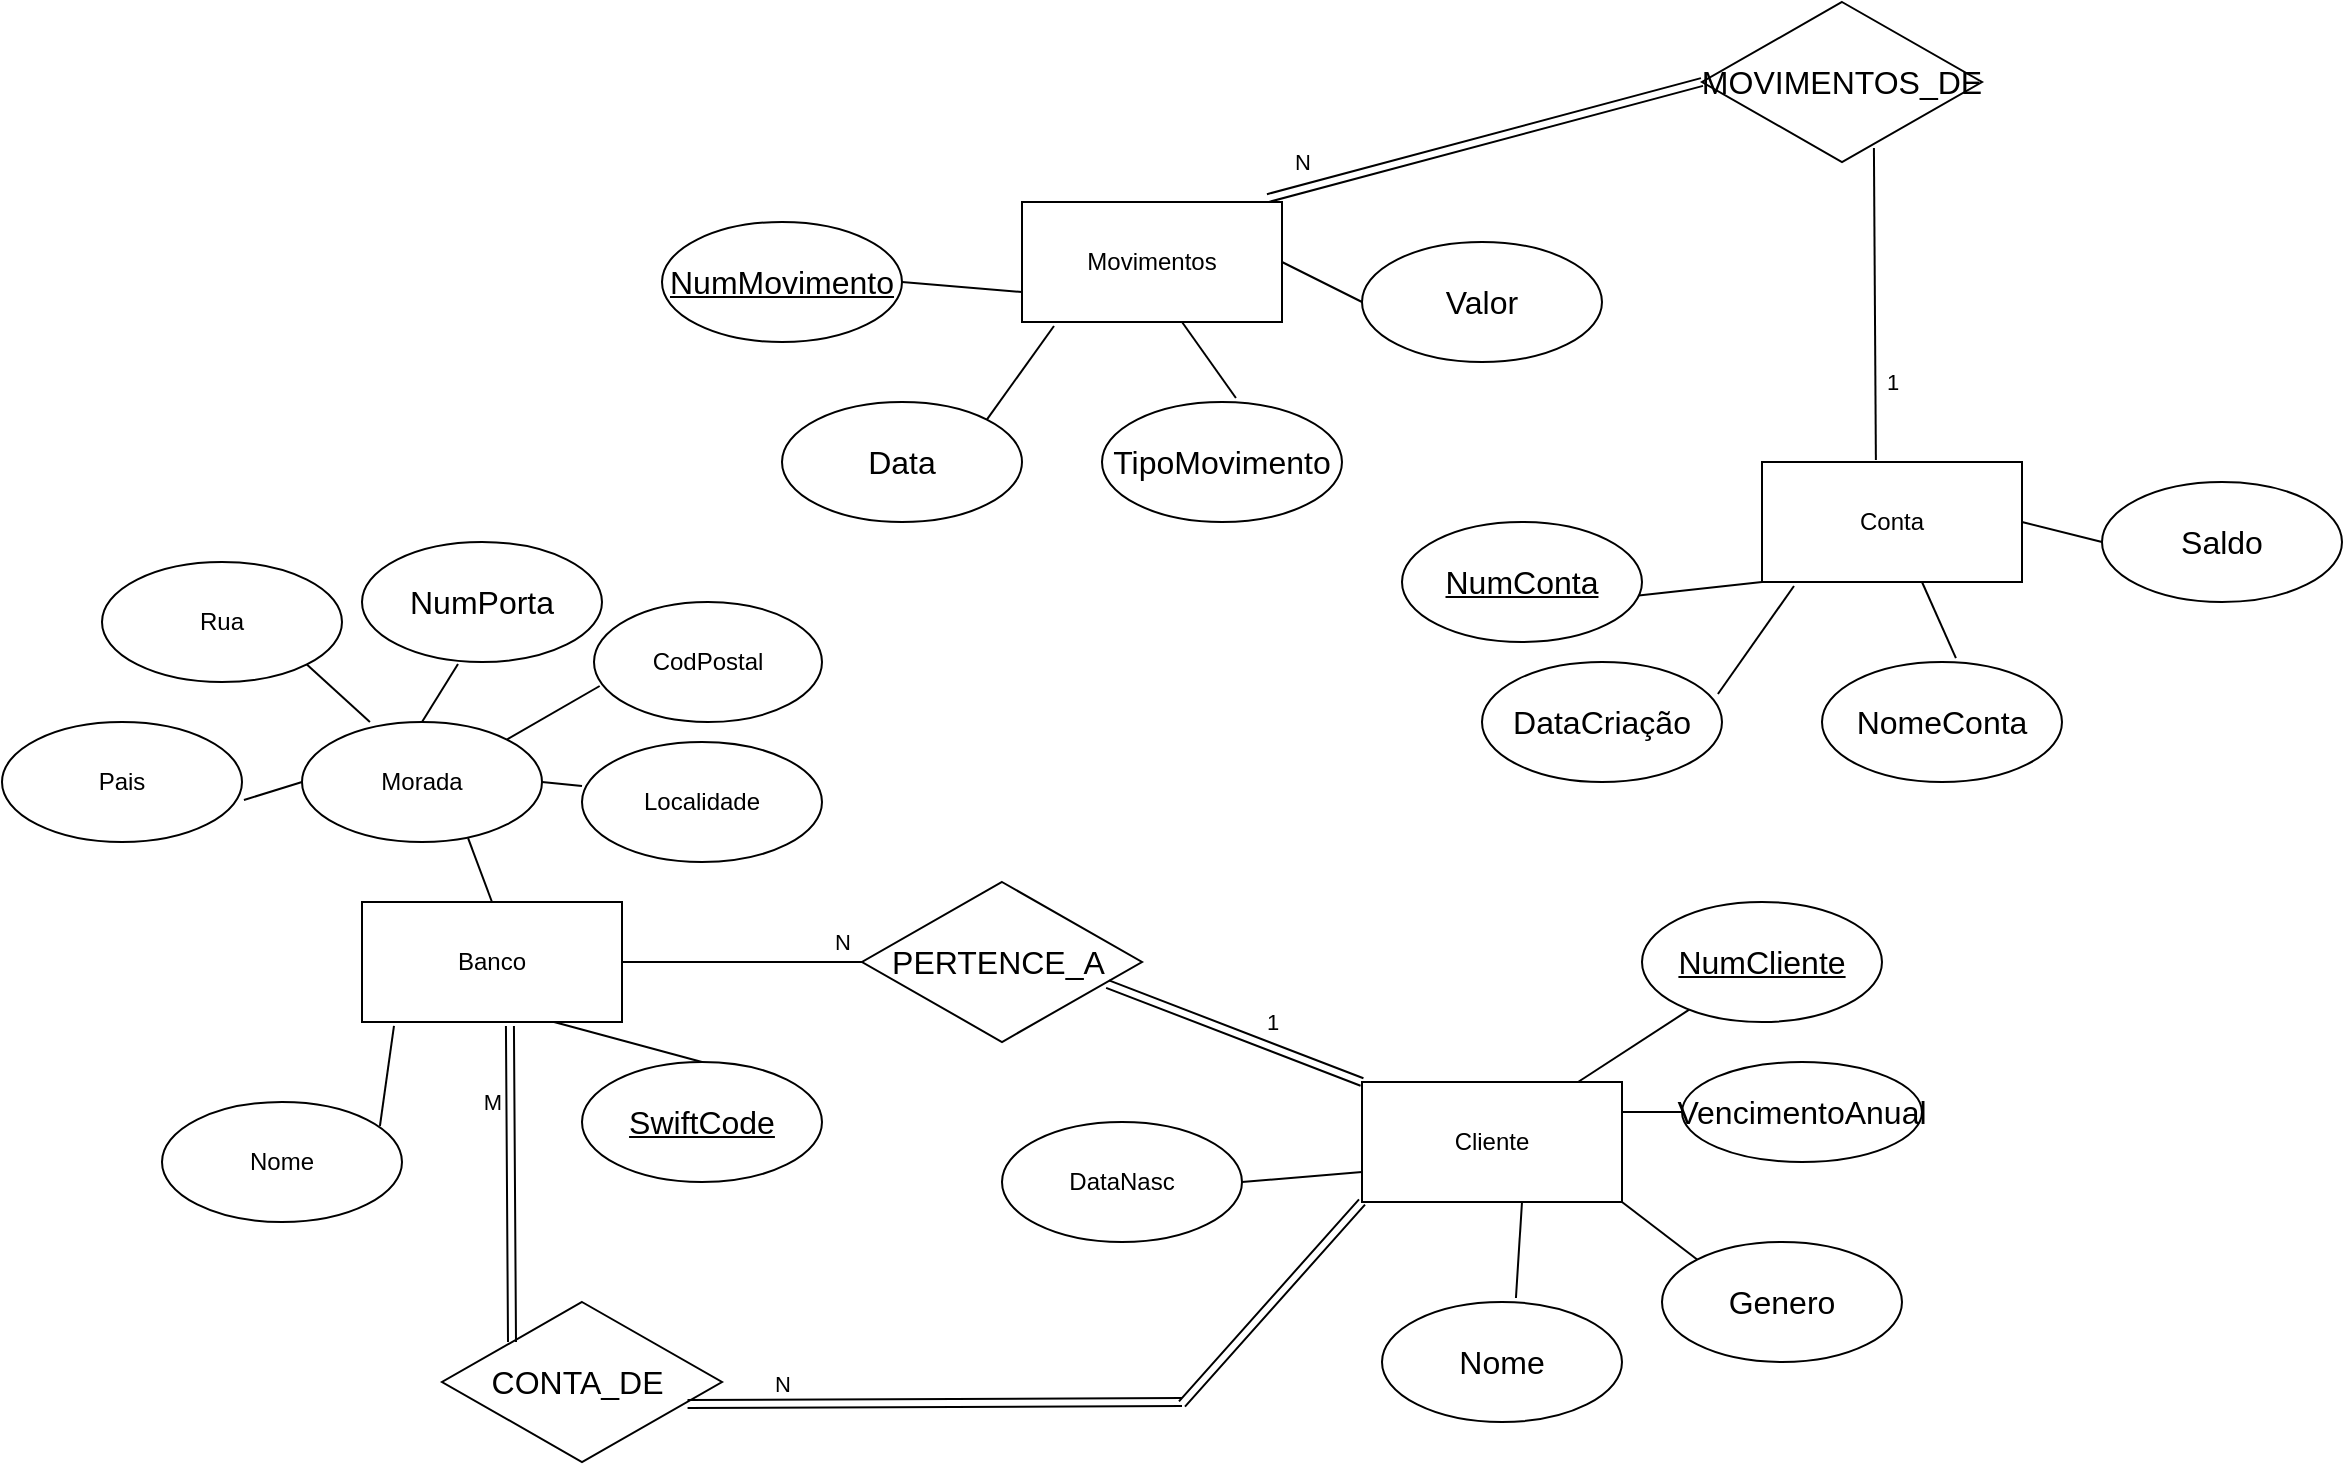 <mxfile version="28.2.4">
  <diagram name="Página-1" id="ty4T6BETJSiOEMqTfMGO">
    <mxGraphModel dx="1426" dy="785" grid="1" gridSize="10" guides="1" tooltips="1" connect="1" arrows="0" fold="1" page="1" pageScale="1" pageWidth="1654" pageHeight="2336" math="0" shadow="0">
      <root>
        <mxCell id="0" />
        <mxCell id="1" parent="0" />
        <mxCell id="4OCmr6QCh0wg_puHUSGE-58" value="Banco" style="rounded=0;whiteSpace=wrap;html=1;" parent="1" vertex="1">
          <mxGeometry x="230" y="710" width="130" height="60" as="geometry" />
        </mxCell>
        <mxCell id="4OCmr6QCh0wg_puHUSGE-59" value="" style="endArrow=none;html=1;rounded=0;exitX=0.967;exitY=0.617;exitDx=0;exitDy=0;exitPerimeter=0;entryX=0.5;entryY=0;entryDx=0;entryDy=0;" parent="1" edge="1" target="4OCmr6QCh0wg_puHUSGE-60">
          <mxGeometry width="50" height="50" relative="1" as="geometry">
            <mxPoint x="326.04" y="770" as="sourcePoint" />
            <mxPoint x="360" y="800" as="targetPoint" />
          </mxGeometry>
        </mxCell>
        <mxCell id="4OCmr6QCh0wg_puHUSGE-60" value="&lt;span id=&quot;docs-internal-guid-f05e6189-7fff-00be-f4b5-bed8fd8750ac&quot;&gt;&lt;span style=&quot;font-size: 12pt; font-family: Calibri, sans-serif; background-color: transparent; font-variant-numeric: normal; font-variant-east-asian: normal; font-variant-alternates: normal; font-variant-position: normal; font-variant-emoji: normal; text-decoration-line: underline; text-decoration-skip-ink: none; vertical-align: baseline; white-space-collapse: preserve;&quot;&gt;SwiftCode&lt;/span&gt;&lt;/span&gt;" style="ellipse;whiteSpace=wrap;html=1;" parent="1" vertex="1">
          <mxGeometry x="340" y="790" width="120" height="60" as="geometry" />
        </mxCell>
        <mxCell id="4OCmr6QCh0wg_puHUSGE-61" value="" style="endArrow=none;html=1;rounded=0;entryX=0.123;entryY=1.033;entryDx=0;entryDy=0;exitX=0.908;exitY=0.2;exitDx=0;exitDy=0;entryPerimeter=0;exitPerimeter=0;" parent="1" source="4OCmr6QCh0wg_puHUSGE-62" target="4OCmr6QCh0wg_puHUSGE-58" edge="1">
          <mxGeometry width="50" height="50" relative="1" as="geometry">
            <mxPoint x="200" y="840" as="sourcePoint" />
            <mxPoint x="260" y="820" as="targetPoint" />
          </mxGeometry>
        </mxCell>
        <mxCell id="4OCmr6QCh0wg_puHUSGE-62" value="Nome" style="ellipse;whiteSpace=wrap;html=1;" parent="1" vertex="1">
          <mxGeometry x="130" y="810" width="120" height="60" as="geometry" />
        </mxCell>
        <mxCell id="4OCmr6QCh0wg_puHUSGE-65" value="" style="endArrow=none;html=1;rounded=0;entryX=0.692;entryY=0.967;entryDx=0;entryDy=0;entryPerimeter=0;exitX=0.5;exitY=0;exitDx=0;exitDy=0;" parent="1" target="4OCmr6QCh0wg_puHUSGE-66" edge="1" source="4OCmr6QCh0wg_puHUSGE-58">
          <mxGeometry width="50" height="50" relative="1" as="geometry">
            <mxPoint x="310" y="710" as="sourcePoint" />
            <mxPoint x="330" y="660" as="targetPoint" />
          </mxGeometry>
        </mxCell>
        <mxCell id="4OCmr6QCh0wg_puHUSGE-66" value="Morada" style="ellipse;whiteSpace=wrap;html=1;" parent="1" vertex="1">
          <mxGeometry x="200" y="620" width="120" height="60" as="geometry" />
        </mxCell>
        <mxCell id="4OCmr6QCh0wg_puHUSGE-67" value="" style="endArrow=none;html=1;rounded=0;exitX=1;exitY=0.5;exitDx=0;exitDy=0;entryX=0;entryY=0.367;entryDx=0;entryDy=0;entryPerimeter=0;" parent="1" source="4OCmr6QCh0wg_puHUSGE-66" target="4OCmr6QCh0wg_puHUSGE-72" edge="1">
          <mxGeometry width="50" height="50" relative="1" as="geometry">
            <mxPoint x="310" y="640" as="sourcePoint" />
            <mxPoint x="360" y="590" as="targetPoint" />
          </mxGeometry>
        </mxCell>
        <mxCell id="4OCmr6QCh0wg_puHUSGE-68" value="" style="endArrow=none;html=1;rounded=0;exitX=0.283;exitY=0;exitDx=0;exitDy=0;exitPerimeter=0;entryX=1;entryY=1;entryDx=0;entryDy=0;" parent="1" source="4OCmr6QCh0wg_puHUSGE-66" target="4OCmr6QCh0wg_puHUSGE-70" edge="1">
          <mxGeometry width="50" height="50" relative="1" as="geometry">
            <mxPoint x="240" y="620" as="sourcePoint" />
            <mxPoint x="210" y="580" as="targetPoint" />
          </mxGeometry>
        </mxCell>
        <mxCell id="4OCmr6QCh0wg_puHUSGE-69" value="" style="endArrow=none;html=1;rounded=0;entryX=0.4;entryY=1.017;entryDx=0;entryDy=0;entryPerimeter=0;" parent="1" target="4OCmr6QCh0wg_puHUSGE-71" edge="1">
          <mxGeometry width="50" height="50" relative="1" as="geometry">
            <mxPoint x="260" y="620" as="sourcePoint" />
            <mxPoint x="280" y="580" as="targetPoint" />
          </mxGeometry>
        </mxCell>
        <mxCell id="4OCmr6QCh0wg_puHUSGE-70" value="Rua" style="ellipse;whiteSpace=wrap;html=1;" parent="1" vertex="1">
          <mxGeometry x="100" y="540" width="120" height="60" as="geometry" />
        </mxCell>
        <mxCell id="4OCmr6QCh0wg_puHUSGE-71" value="&lt;span id=&quot;docs-internal-guid-223733fb-7fff-65e1-ff7a-13754291de61&quot;&gt;&lt;span style=&quot;font-size: 12pt; font-family: Calibri, sans-serif; background-color: transparent; font-variant-numeric: normal; font-variant-east-asian: normal; font-variant-alternates: normal; font-variant-position: normal; font-variant-emoji: normal; vertical-align: baseline; white-space-collapse: preserve;&quot;&gt;NumPorta&lt;/span&gt;&lt;/span&gt;" style="ellipse;whiteSpace=wrap;html=1;" parent="1" vertex="1">
          <mxGeometry x="230" y="530" width="120" height="60" as="geometry" />
        </mxCell>
        <mxCell id="4OCmr6QCh0wg_puHUSGE-72" value="Localidade" style="ellipse;whiteSpace=wrap;html=1;" parent="1" vertex="1">
          <mxGeometry x="340" y="630" width="120" height="60" as="geometry" />
        </mxCell>
        <mxCell id="4OCmr6QCh0wg_puHUSGE-73" value="CodPostal" style="ellipse;whiteSpace=wrap;html=1;" parent="1" vertex="1">
          <mxGeometry x="346" y="560" width="114" height="60" as="geometry" />
        </mxCell>
        <mxCell id="4OCmr6QCh0wg_puHUSGE-74" value="" style="endArrow=none;html=1;rounded=0;entryX=0.025;entryY=0.7;entryDx=0;entryDy=0;entryPerimeter=0;exitX=1;exitY=0;exitDx=0;exitDy=0;" parent="1" source="4OCmr6QCh0wg_puHUSGE-66" target="4OCmr6QCh0wg_puHUSGE-73" edge="1">
          <mxGeometry width="50" height="50" relative="1" as="geometry">
            <mxPoint x="297" y="640.02" as="sourcePoint" />
            <mxPoint x="314" y="620" as="targetPoint" />
          </mxGeometry>
        </mxCell>
        <mxCell id="4OCmr6QCh0wg_puHUSGE-75" value="" style="endArrow=none;html=1;rounded=0;exitX=0;exitY=0.5;exitDx=0;exitDy=0;entryX=1.008;entryY=0.65;entryDx=0;entryDy=0;entryPerimeter=0;" parent="1" source="4OCmr6QCh0wg_puHUSGE-66" target="4OCmr6QCh0wg_puHUSGE-76" edge="1">
          <mxGeometry width="50" height="50" relative="1" as="geometry">
            <mxPoint x="200" y="660" as="sourcePoint" />
            <mxPoint x="176" y="620" as="targetPoint" />
          </mxGeometry>
        </mxCell>
        <mxCell id="4OCmr6QCh0wg_puHUSGE-76" value="Pais" style="ellipse;whiteSpace=wrap;html=1;" parent="1" vertex="1">
          <mxGeometry x="50" y="620" width="120" height="60" as="geometry" />
        </mxCell>
        <mxCell id="4OCmr6QCh0wg_puHUSGE-79" value="Conta" style="rounded=0;whiteSpace=wrap;html=1;" parent="1" vertex="1">
          <mxGeometry x="930" y="490" width="130" height="60" as="geometry" />
        </mxCell>
        <mxCell id="4OCmr6QCh0wg_puHUSGE-80" value="" style="endArrow=none;html=1;rounded=0;exitX=0.967;exitY=0.617;exitDx=0;exitDy=0;exitPerimeter=0;" parent="1" source="4OCmr6QCh0wg_puHUSGE-81" edge="1">
          <mxGeometry width="50" height="50" relative="1" as="geometry">
            <mxPoint x="860" y="530" as="sourcePoint" />
            <mxPoint x="930" y="550" as="targetPoint" />
          </mxGeometry>
        </mxCell>
        <mxCell id="4OCmr6QCh0wg_puHUSGE-81" value="&lt;span id=&quot;docs-internal-guid-eecc849c-7fff-a8e4-0079-9e0dd7293841&quot;&gt;&lt;span style=&quot;font-size: 12pt; font-family: Calibri, sans-serif; background-color: transparent; font-variant-numeric: normal; font-variant-east-asian: normal; font-variant-alternates: normal; font-variant-position: normal; font-variant-emoji: normal; text-decoration-line: underline; text-decoration-skip-ink: none; vertical-align: baseline; white-space-collapse: preserve;&quot;&gt;NumConta&lt;/span&gt;&lt;/span&gt;" style="ellipse;whiteSpace=wrap;html=1;" parent="1" vertex="1">
          <mxGeometry x="750" y="520" width="120" height="60" as="geometry" />
        </mxCell>
        <mxCell id="4OCmr6QCh0wg_puHUSGE-82" value="" style="endArrow=none;html=1;rounded=0;entryX=0.123;entryY=1.033;entryDx=0;entryDy=0;exitX=0.983;exitY=0.267;exitDx=0;exitDy=0;entryPerimeter=0;exitPerimeter=0;" parent="1" source="4OCmr6QCh0wg_puHUSGE-83" target="4OCmr6QCh0wg_puHUSGE-79" edge="1">
          <mxGeometry width="50" height="50" relative="1" as="geometry">
            <mxPoint x="870" y="620" as="sourcePoint" />
            <mxPoint x="930" y="600" as="targetPoint" />
          </mxGeometry>
        </mxCell>
        <mxCell id="4OCmr6QCh0wg_puHUSGE-83" value="&lt;span id=&quot;docs-internal-guid-45e8f6db-7fff-b8f6-5726-cbc982e7de0b&quot;&gt;&lt;span style=&quot;font-size: 12pt; font-family: Calibri, sans-serif; background-color: transparent; font-variant-numeric: normal; font-variant-east-asian: normal; font-variant-alternates: normal; font-variant-position: normal; font-variant-emoji: normal; vertical-align: baseline; white-space-collapse: preserve;&quot;&gt;DataCriação&lt;/span&gt;&lt;/span&gt;" style="ellipse;whiteSpace=wrap;html=1;" parent="1" vertex="1">
          <mxGeometry x="790" y="590" width="120" height="60" as="geometry" />
        </mxCell>
        <mxCell id="4OCmr6QCh0wg_puHUSGE-84" value="" style="endArrow=none;html=1;rounded=0;entryX=0;entryY=1;entryDx=0;entryDy=0;exitX=0.558;exitY=-0.033;exitDx=0;exitDy=0;exitPerimeter=0;" parent="1" source="4OCmr6QCh0wg_puHUSGE-85" edge="1">
          <mxGeometry width="50" height="50" relative="1" as="geometry">
            <mxPoint x="950" y="570" as="sourcePoint" />
            <mxPoint x="1010" y="550" as="targetPoint" />
          </mxGeometry>
        </mxCell>
        <mxCell id="4OCmr6QCh0wg_puHUSGE-85" value="&lt;span id=&quot;docs-internal-guid-bda92bd9-7fff-c87d-045d-7ac72cfae937&quot;&gt;&lt;span style=&quot;font-size: 12pt; font-family: Calibri, sans-serif; background-color: transparent; font-variant-numeric: normal; font-variant-east-asian: normal; font-variant-alternates: normal; font-variant-position: normal; font-variant-emoji: normal; vertical-align: baseline; white-space-collapse: preserve;&quot;&gt;NomeConta&lt;/span&gt;&lt;/span&gt;" style="ellipse;whiteSpace=wrap;html=1;" parent="1" vertex="1">
          <mxGeometry x="960" y="590" width="120" height="60" as="geometry" />
        </mxCell>
        <mxCell id="4OCmr6QCh0wg_puHUSGE-86" value="" style="endArrow=none;html=1;rounded=0;exitX=1;exitY=0.5;exitDx=0;exitDy=0;entryX=0;entryY=0.5;entryDx=0;entryDy=0;" parent="1" source="4OCmr6QCh0wg_puHUSGE-79" edge="1" target="B2ozUrAVPmFUBHvSntFE-1">
          <mxGeometry width="50" height="50" relative="1" as="geometry">
            <mxPoint x="1060" y="540" as="sourcePoint" />
            <mxPoint x="1110" y="520" as="targetPoint" />
          </mxGeometry>
        </mxCell>
        <mxCell id="4OCmr6QCh0wg_puHUSGE-88" value="Cliente" style="rounded=0;whiteSpace=wrap;html=1;" parent="1" vertex="1">
          <mxGeometry x="730" y="800" width="130" height="60" as="geometry" />
        </mxCell>
        <mxCell id="4OCmr6QCh0wg_puHUSGE-89" value="" style="endArrow=none;html=1;rounded=0;exitX=1;exitY=0.5;exitDx=0;exitDy=0;entryX=0;entryY=0.75;entryDx=0;entryDy=0;" parent="1" source="4OCmr6QCh0wg_puHUSGE-92" edge="1" target="4OCmr6QCh0wg_puHUSGE-88">
          <mxGeometry width="50" height="50" relative="1" as="geometry">
            <mxPoint x="657" y="840.98" as="sourcePoint" />
            <mxPoint x="730" y="860" as="targetPoint" />
          </mxGeometry>
        </mxCell>
        <mxCell id="4OCmr6QCh0wg_puHUSGE-92" value="DataNasc" style="ellipse;whiteSpace=wrap;html=1;" parent="1" vertex="1">
          <mxGeometry x="550" y="820" width="120" height="60" as="geometry" />
        </mxCell>
        <mxCell id="4OCmr6QCh0wg_puHUSGE-93" value="" style="endArrow=none;html=1;rounded=0;entryX=0;entryY=1;entryDx=0;entryDy=0;exitX=0.558;exitY=-0.033;exitDx=0;exitDy=0;exitPerimeter=0;" parent="1" source="4OCmr6QCh0wg_puHUSGE-94" edge="1">
          <mxGeometry width="50" height="50" relative="1" as="geometry">
            <mxPoint x="750" y="880" as="sourcePoint" />
            <mxPoint x="810" y="860" as="targetPoint" />
          </mxGeometry>
        </mxCell>
        <mxCell id="4OCmr6QCh0wg_puHUSGE-94" value="&lt;span id=&quot;docs-internal-guid-864a7e43-7fff-2307-8ba5-d3fcd2a51fee&quot;&gt;&lt;span style=&quot;font-size: 12pt; font-family: Calibri, sans-serif; background-color: transparent; font-variant-numeric: normal; font-variant-east-asian: normal; font-variant-alternates: normal; font-variant-position: normal; font-variant-emoji: normal; vertical-align: baseline; white-space-collapse: preserve;&quot;&gt;Nome&lt;/span&gt;&lt;/span&gt;" style="ellipse;whiteSpace=wrap;html=1;" parent="1" vertex="1">
          <mxGeometry x="740" y="910" width="120" height="60" as="geometry" />
        </mxCell>
        <mxCell id="4OCmr6QCh0wg_puHUSGE-95" value="" style="endArrow=none;html=1;rounded=0;entryX=1;entryY=1;entryDx=0;entryDy=0;exitX=0;exitY=0;exitDx=0;exitDy=0;" parent="1" source="4OCmr6QCh0wg_puHUSGE-96" target="4OCmr6QCh0wg_puHUSGE-88" edge="1">
          <mxGeometry width="50" height="50" relative="1" as="geometry">
            <mxPoint x="890" y="860" as="sourcePoint" />
            <mxPoint x="950" y="840" as="targetPoint" />
          </mxGeometry>
        </mxCell>
        <mxCell id="4OCmr6QCh0wg_puHUSGE-96" value="&lt;span id=&quot;docs-internal-guid-a6d75ff9-7fff-3c9d-4b0e-3c0b34e323f1&quot;&gt;&lt;span style=&quot;font-size: 12pt; font-family: Calibri, sans-serif; background-color: transparent; font-variant-numeric: normal; font-variant-east-asian: normal; font-variant-alternates: normal; font-variant-position: normal; font-variant-emoji: normal; vertical-align: baseline; white-space-collapse: preserve;&quot;&gt;Genero&lt;/span&gt;&lt;/span&gt;" style="ellipse;whiteSpace=wrap;html=1;" parent="1" vertex="1">
          <mxGeometry x="880" y="880" width="120" height="60" as="geometry" />
        </mxCell>
        <mxCell id="4OCmr6QCh0wg_puHUSGE-97" value="" style="endArrow=none;html=1;rounded=0;exitX=1;exitY=0.5;exitDx=0;exitDy=0;entryX=0;entryY=0.5;entryDx=0;entryDy=0;" parent="1" target="4OCmr6QCh0wg_puHUSGE-98" edge="1">
          <mxGeometry width="50" height="50" relative="1" as="geometry">
            <mxPoint x="860" y="815" as="sourcePoint" />
            <mxPoint x="890" y="815" as="targetPoint" />
          </mxGeometry>
        </mxCell>
        <mxCell id="4OCmr6QCh0wg_puHUSGE-98" value="&lt;span id=&quot;docs-internal-guid-9f5c64f9-7fff-56ff-50a7-5963e328cac4&quot;&gt;&lt;span style=&quot;font-size: 12pt; font-family: Calibri, sans-serif; background-color: transparent; font-variant-numeric: normal; font-variant-east-asian: normal; font-variant-alternates: normal; font-variant-position: normal; font-variant-emoji: normal; vertical-align: baseline; white-space-collapse: preserve;&quot;&gt;VencimentoAnual&lt;/span&gt;&lt;/span&gt;" style="ellipse;whiteSpace=wrap;html=1;" parent="1" vertex="1">
          <mxGeometry x="890" y="790" width="120" height="50" as="geometry" />
        </mxCell>
        <mxCell id="B2ozUrAVPmFUBHvSntFE-1" value="&lt;span id=&quot;docs-internal-guid-8ad2da3d-7fff-d9ae-4f75-444f9d3f8810&quot;&gt;&lt;span style=&quot;font-size: 12pt; font-family: Calibri, sans-serif; background-color: transparent; font-variant-numeric: normal; font-variant-east-asian: normal; font-variant-alternates: normal; font-variant-position: normal; font-variant-emoji: normal; vertical-align: baseline; white-space-collapse: preserve;&quot;&gt;Saldo&lt;/span&gt;&lt;/span&gt;" style="ellipse;whiteSpace=wrap;html=1;" vertex="1" parent="1">
          <mxGeometry x="1100" y="500" width="120" height="60" as="geometry" />
        </mxCell>
        <mxCell id="B2ozUrAVPmFUBHvSntFE-11" value="Movimentos" style="rounded=0;whiteSpace=wrap;html=1;" vertex="1" parent="1">
          <mxGeometry x="560" y="360" width="130" height="60" as="geometry" />
        </mxCell>
        <mxCell id="B2ozUrAVPmFUBHvSntFE-12" value="" style="endArrow=none;html=1;rounded=0;exitX=1;exitY=0.5;exitDx=0;exitDy=0;entryX=0;entryY=0.75;entryDx=0;entryDy=0;" edge="1" parent="1" source="B2ozUrAVPmFUBHvSntFE-13" target="B2ozUrAVPmFUBHvSntFE-11">
          <mxGeometry width="50" height="50" relative="1" as="geometry">
            <mxPoint x="490" y="400" as="sourcePoint" />
            <mxPoint x="560" y="420" as="targetPoint" />
          </mxGeometry>
        </mxCell>
        <mxCell id="B2ozUrAVPmFUBHvSntFE-13" value="&lt;span id=&quot;docs-internal-guid-df077227-7fff-82bb-ac3b-820b3c7a479b&quot;&gt;&lt;span style=&quot;font-size: 12pt; font-family: Calibri, sans-serif; background-color: transparent; font-variant-numeric: normal; font-variant-east-asian: normal; font-variant-alternates: normal; font-variant-position: normal; font-variant-emoji: normal; text-decoration-line: underline; text-decoration-skip-ink: none; vertical-align: baseline; white-space-collapse: preserve;&quot;&gt;NumMovimento&lt;/span&gt;&lt;/span&gt;" style="ellipse;whiteSpace=wrap;html=1;" vertex="1" parent="1">
          <mxGeometry x="380" y="370" width="120" height="60" as="geometry" />
        </mxCell>
        <mxCell id="B2ozUrAVPmFUBHvSntFE-14" value="" style="endArrow=none;html=1;rounded=0;entryX=0.123;entryY=1.033;entryDx=0;entryDy=0;exitX=1;exitY=0;exitDx=0;exitDy=0;entryPerimeter=0;" edge="1" parent="1" source="B2ozUrAVPmFUBHvSntFE-15" target="B2ozUrAVPmFUBHvSntFE-11">
          <mxGeometry width="50" height="50" relative="1" as="geometry">
            <mxPoint x="500" y="490" as="sourcePoint" />
            <mxPoint x="560" y="470" as="targetPoint" />
          </mxGeometry>
        </mxCell>
        <mxCell id="B2ozUrAVPmFUBHvSntFE-15" value="&lt;span id=&quot;docs-internal-guid-3983fb16-7fff-97a4-e38c-724c67440212&quot;&gt;&lt;span style=&quot;font-size: 12pt; font-family: Calibri, sans-serif; background-color: transparent; font-variant-numeric: normal; font-variant-east-asian: normal; font-variant-alternates: normal; font-variant-position: normal; font-variant-emoji: normal; vertical-align: baseline; white-space-collapse: preserve;&quot;&gt;Data&lt;/span&gt;&lt;/span&gt;" style="ellipse;whiteSpace=wrap;html=1;" vertex="1" parent="1">
          <mxGeometry x="440" y="460" width="120" height="60" as="geometry" />
        </mxCell>
        <mxCell id="B2ozUrAVPmFUBHvSntFE-16" value="" style="endArrow=none;html=1;rounded=0;entryX=0;entryY=1;entryDx=0;entryDy=0;exitX=0.558;exitY=-0.033;exitDx=0;exitDy=0;exitPerimeter=0;" edge="1" parent="1" source="B2ozUrAVPmFUBHvSntFE-17">
          <mxGeometry width="50" height="50" relative="1" as="geometry">
            <mxPoint x="580" y="440" as="sourcePoint" />
            <mxPoint x="640" y="420" as="targetPoint" />
          </mxGeometry>
        </mxCell>
        <mxCell id="B2ozUrAVPmFUBHvSntFE-17" value="&lt;span id=&quot;docs-internal-guid-8a101e02-7fff-a449-f831-0694addc2034&quot;&gt;&lt;span style=&quot;font-size: 12pt; font-family: Calibri, sans-serif; background-color: transparent; font-variant-numeric: normal; font-variant-east-asian: normal; font-variant-alternates: normal; font-variant-position: normal; font-variant-emoji: normal; vertical-align: baseline; white-space-collapse: preserve;&quot;&gt;TipoMovimento&lt;/span&gt;&lt;/span&gt;" style="ellipse;whiteSpace=wrap;html=1;" vertex="1" parent="1">
          <mxGeometry x="600" y="460" width="120" height="60" as="geometry" />
        </mxCell>
        <mxCell id="B2ozUrAVPmFUBHvSntFE-18" value="" style="endArrow=none;html=1;rounded=0;exitX=1;exitY=0.5;exitDx=0;exitDy=0;entryX=0;entryY=0.5;entryDx=0;entryDy=0;" edge="1" parent="1" source="B2ozUrAVPmFUBHvSntFE-11" target="B2ozUrAVPmFUBHvSntFE-19">
          <mxGeometry width="50" height="50" relative="1" as="geometry">
            <mxPoint x="690" y="410" as="sourcePoint" />
            <mxPoint x="740" y="390" as="targetPoint" />
          </mxGeometry>
        </mxCell>
        <mxCell id="B2ozUrAVPmFUBHvSntFE-19" value="&lt;span id=&quot;docs-internal-guid-cfb2a44c-7fff-b2f7-ce4a-47b9cd4ccdd2&quot;&gt;&lt;span style=&quot;font-size: 12pt; font-family: Calibri, sans-serif; background-color: transparent; font-variant-numeric: normal; font-variant-east-asian: normal; font-variant-alternates: normal; font-variant-position: normal; font-variant-emoji: normal; vertical-align: baseline; white-space-collapse: preserve;&quot;&gt;Valor&lt;/span&gt;&lt;/span&gt;" style="ellipse;whiteSpace=wrap;html=1;" vertex="1" parent="1">
          <mxGeometry x="730" y="380" width="120" height="60" as="geometry" />
        </mxCell>
        <mxCell id="B2ozUrAVPmFUBHvSntFE-20" value="&lt;span id=&quot;docs-internal-guid-8611449a-7fff-d7ca-2b7d-17b387d25186&quot;&gt;&lt;span style=&quot;font-size: 12pt; font-family: Calibri, sans-serif; background-color: transparent; font-variant-numeric: normal; font-variant-east-asian: normal; font-variant-alternates: normal; font-variant-position: normal; font-variant-emoji: normal; vertical-align: baseline; white-space-collapse: preserve;&quot;&gt;PERTENCE_A &lt;/span&gt;&lt;/span&gt;" style="shape=rhombus;perimeter=rhombusPerimeter;whiteSpace=wrap;html=1;align=center;" vertex="1" parent="1">
          <mxGeometry x="480" y="700" width="140" height="80" as="geometry" />
        </mxCell>
        <mxCell id="B2ozUrAVPmFUBHvSntFE-22" value="" style="endArrow=none;html=1;rounded=0;exitX=1;exitY=0.5;exitDx=0;exitDy=0;entryX=0;entryY=0.5;entryDx=0;entryDy=0;" edge="1" parent="1" source="4OCmr6QCh0wg_puHUSGE-58" target="B2ozUrAVPmFUBHvSntFE-20">
          <mxGeometry relative="1" as="geometry">
            <mxPoint x="320" y="740" as="sourcePoint" />
            <mxPoint x="480" y="740" as="targetPoint" />
          </mxGeometry>
        </mxCell>
        <mxCell id="B2ozUrAVPmFUBHvSntFE-36" value="N" style="edgeLabel;html=1;align=center;verticalAlign=middle;resizable=0;points=[];" vertex="1" connectable="0" parent="B2ozUrAVPmFUBHvSntFE-22">
          <mxGeometry x="-0.217" y="4" relative="1" as="geometry">
            <mxPoint x="63" y="-6" as="offset" />
          </mxGeometry>
        </mxCell>
        <mxCell id="B2ozUrAVPmFUBHvSntFE-23" value="" style="shape=link;html=1;rounded=0;entryX=0;entryY=0;entryDx=0;entryDy=0;exitX=0.877;exitY=0.638;exitDx=0;exitDy=0;exitPerimeter=0;" edge="1" parent="1" source="B2ozUrAVPmFUBHvSntFE-20" target="4OCmr6QCh0wg_puHUSGE-88">
          <mxGeometry relative="1" as="geometry">
            <mxPoint x="580" y="760" as="sourcePoint" />
            <mxPoint x="740" y="760" as="targetPoint" />
          </mxGeometry>
        </mxCell>
        <mxCell id="B2ozUrAVPmFUBHvSntFE-35" value="1" style="edgeLabel;html=1;align=center;verticalAlign=middle;resizable=0;points=[];" vertex="1" connectable="0" parent="B2ozUrAVPmFUBHvSntFE-23">
          <mxGeometry x="0.084" y="4" relative="1" as="geometry">
            <mxPoint x="11" y="-4" as="offset" />
          </mxGeometry>
        </mxCell>
        <mxCell id="B2ozUrAVPmFUBHvSntFE-28" value="&lt;span id=&quot;docs-internal-guid-7cbd8f8c-7fff-58b5-bdf9-abe8471444fa&quot;&gt;&lt;span style=&quot;font-size: 12pt; font-family: Calibri, sans-serif; background-color: transparent; font-variant-numeric: normal; font-variant-east-asian: normal; font-variant-alternates: normal; font-variant-position: normal; font-variant-emoji: normal; vertical-align: baseline; white-space-collapse: preserve;&quot;&gt;CONTA_DE &lt;/span&gt;&lt;/span&gt;" style="shape=rhombus;perimeter=rhombusPerimeter;whiteSpace=wrap;html=1;align=center;" vertex="1" parent="1">
          <mxGeometry x="270" y="910" width="140" height="80" as="geometry" />
        </mxCell>
        <mxCell id="B2ozUrAVPmFUBHvSntFE-31" value="" style="shape=link;html=1;rounded=0;exitX=0.877;exitY=0.638;exitDx=0;exitDy=0;exitPerimeter=0;" edge="1" parent="1" source="B2ozUrAVPmFUBHvSntFE-28">
          <mxGeometry relative="1" as="geometry">
            <mxPoint x="490" y="950" as="sourcePoint" />
            <mxPoint x="640" y="960" as="targetPoint" />
          </mxGeometry>
        </mxCell>
        <mxCell id="B2ozUrAVPmFUBHvSntFE-48" value="N" style="edgeLabel;html=1;align=center;verticalAlign=middle;resizable=0;points=[];" vertex="1" connectable="0" parent="B2ozUrAVPmFUBHvSntFE-31">
          <mxGeometry x="0.466" y="1" relative="1" as="geometry">
            <mxPoint x="-134" y="-9" as="offset" />
          </mxGeometry>
        </mxCell>
        <mxCell id="B2ozUrAVPmFUBHvSntFE-33" value="" style="shape=link;html=1;rounded=0;exitX=0.569;exitY=1.033;exitDx=0;exitDy=0;exitPerimeter=0;entryX=0;entryY=0;entryDx=0;entryDy=0;" edge="1" parent="1" source="4OCmr6QCh0wg_puHUSGE-58" target="B2ozUrAVPmFUBHvSntFE-28">
          <mxGeometry relative="1" as="geometry">
            <mxPoint x="230" y="930" as="sourcePoint" />
            <mxPoint x="350" y="940" as="targetPoint" />
          </mxGeometry>
        </mxCell>
        <mxCell id="B2ozUrAVPmFUBHvSntFE-49" value="M" style="edgeLabel;html=1;align=center;verticalAlign=middle;resizable=0;points=[];" vertex="1" connectable="0" parent="B2ozUrAVPmFUBHvSntFE-33">
          <mxGeometry x="-0.493" relative="1" as="geometry">
            <mxPoint x="-9" y="-2" as="offset" />
          </mxGeometry>
        </mxCell>
        <mxCell id="B2ozUrAVPmFUBHvSntFE-37" value="" style="endArrow=none;html=1;rounded=0;exitX=0.831;exitY=0;exitDx=0;exitDy=0;exitPerimeter=0;" edge="1" parent="1" source="4OCmr6QCh0wg_puHUSGE-88" target="B2ozUrAVPmFUBHvSntFE-38">
          <mxGeometry width="50" height="50" relative="1" as="geometry">
            <mxPoint x="827" y="800" as="sourcePoint" />
            <mxPoint x="900" y="804.02" as="targetPoint" />
          </mxGeometry>
        </mxCell>
        <mxCell id="B2ozUrAVPmFUBHvSntFE-38" value="&lt;span id=&quot;docs-internal-guid-e115ba69-7fff-7baf-934f-6e3eded4246a&quot;&gt;&lt;span style=&quot;font-size: 12pt; font-family: Calibri, sans-serif; background-color: transparent; font-variant-numeric: normal; font-variant-east-asian: normal; font-variant-alternates: normal; font-variant-position: normal; font-variant-emoji: normal; text-decoration-line: underline; text-decoration-skip-ink: none; vertical-align: baseline; white-space-collapse: preserve;&quot;&gt;NumCliente&lt;/span&gt;&lt;/span&gt;" style="ellipse;whiteSpace=wrap;html=1;" vertex="1" parent="1">
          <mxGeometry x="870" y="710" width="120" height="60" as="geometry" />
        </mxCell>
        <mxCell id="B2ozUrAVPmFUBHvSntFE-39" value="" style="shape=link;html=1;rounded=0;exitX=0.877;exitY=0.638;exitDx=0;exitDy=0;exitPerimeter=0;entryX=0;entryY=1;entryDx=0;entryDy=0;" edge="1" parent="1" target="4OCmr6QCh0wg_puHUSGE-88">
          <mxGeometry relative="1" as="geometry">
            <mxPoint x="640" y="961" as="sourcePoint" />
            <mxPoint x="700" y="890" as="targetPoint" />
          </mxGeometry>
        </mxCell>
        <mxCell id="B2ozUrAVPmFUBHvSntFE-40" value="&lt;span id=&quot;docs-internal-guid-fd993ded-7fff-cd89-19cf-f8842c99960f&quot;&gt;&lt;span style=&quot;font-size: 12pt; font-family: Calibri, sans-serif; background-color: transparent; font-variant-numeric: normal; font-variant-east-asian: normal; font-variant-alternates: normal; font-variant-position: normal; font-variant-emoji: normal; vertical-align: baseline; white-space-collapse: preserve;&quot;&gt;MOVIMENTOS_DE &lt;/span&gt;&lt;/span&gt;" style="shape=rhombus;perimeter=rhombusPerimeter;whiteSpace=wrap;html=1;align=center;" vertex="1" parent="1">
          <mxGeometry x="900" y="260" width="140" height="80" as="geometry" />
        </mxCell>
        <mxCell id="B2ozUrAVPmFUBHvSntFE-42" value="" style="endArrow=none;html=1;rounded=0;exitX=0.438;exitY=-0.017;exitDx=0;exitDy=0;entryX=0.614;entryY=0.913;entryDx=0;entryDy=0;entryPerimeter=0;exitPerimeter=0;" edge="1" parent="1" source="4OCmr6QCh0wg_puHUSGE-79" target="B2ozUrAVPmFUBHvSntFE-40">
          <mxGeometry relative="1" as="geometry">
            <mxPoint x="940" y="461" as="sourcePoint" />
            <mxPoint x="1090" y="370" as="targetPoint" />
          </mxGeometry>
        </mxCell>
        <mxCell id="B2ozUrAVPmFUBHvSntFE-46" value="1" style="edgeLabel;html=1;align=center;verticalAlign=middle;resizable=0;points=[];" vertex="1" connectable="0" parent="B2ozUrAVPmFUBHvSntFE-42">
          <mxGeometry x="-0.359" relative="1" as="geometry">
            <mxPoint x="8" y="11" as="offset" />
          </mxGeometry>
        </mxCell>
        <mxCell id="B2ozUrAVPmFUBHvSntFE-44" value="" style="shape=link;html=1;rounded=0;entryX=0;entryY=0.5;entryDx=0;entryDy=0;exitX=0.946;exitY=-0.033;exitDx=0;exitDy=0;exitPerimeter=0;" edge="1" parent="1" source="B2ozUrAVPmFUBHvSntFE-11" target="B2ozUrAVPmFUBHvSntFE-40">
          <mxGeometry relative="1" as="geometry">
            <mxPoint x="690" y="360" as="sourcePoint" />
            <mxPoint x="850" y="360" as="targetPoint" />
          </mxGeometry>
        </mxCell>
        <mxCell id="B2ozUrAVPmFUBHvSntFE-47" value="N" style="edgeLabel;html=1;align=center;verticalAlign=middle;resizable=0;points=[];" vertex="1" connectable="0" parent="B2ozUrAVPmFUBHvSntFE-44">
          <mxGeometry x="0.432" y="2" relative="1" as="geometry">
            <mxPoint x="-138" y="25" as="offset" />
          </mxGeometry>
        </mxCell>
      </root>
    </mxGraphModel>
  </diagram>
</mxfile>

